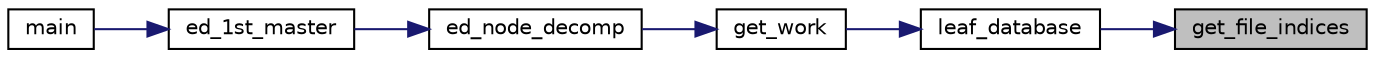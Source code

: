 digraph "get_file_indices"
{
 // LATEX_PDF_SIZE
  edge [fontname="Helvetica",fontsize="10",labelfontname="Helvetica",labelfontsize="10"];
  node [fontname="Helvetica",fontsize="10",shape=record];
  rankdir="RL";
  Node1 [label="get_file_indices",height=0.2,width=0.4,color="black", fillcolor="grey75", style="filled", fontcolor="black",tooltip=" "];
  Node1 -> Node2 [dir="back",color="midnightblue",fontsize="10",style="solid"];
  Node2 [label="leaf_database",height=0.2,width=0.4,color="black", fillcolor="white", style="filled",URL="$leaf__database_8f90.html#a5009d489b8b1c0d281ea517731499fb9",tooltip=" "];
  Node2 -> Node3 [dir="back",color="midnightblue",fontsize="10",style="solid"];
  Node3 [label="get_work",height=0.2,width=0.4,color="black", fillcolor="white", style="filled",URL="$ed__para__init_8f90.html#ace453dcfff72eae590920b8f7cc67de5",tooltip=" "];
  Node3 -> Node4 [dir="back",color="midnightblue",fontsize="10",style="solid"];
  Node4 [label="ed_node_decomp",height=0.2,width=0.4,color="black", fillcolor="white", style="filled",URL="$ed__para__init_8f90.html#a7e154783bfabc64af7dcc857db4dffbb",tooltip=" "];
  Node4 -> Node5 [dir="back",color="midnightblue",fontsize="10",style="solid"];
  Node5 [label="ed_1st_master",height=0.2,width=0.4,color="black", fillcolor="white", style="filled",URL="$ed__1st_8_f90.html#a210220ea32a2360ac21ce627205a9316",tooltip=" "];
  Node5 -> Node6 [dir="back",color="midnightblue",fontsize="10",style="solid"];
  Node6 [label="main",height=0.2,width=0.4,color="black", fillcolor="white", style="filled",URL="$edmain_8_f90.html#a8ec2266d83cd6c0b762cbcbc92c0af3d",tooltip=" "];
}
